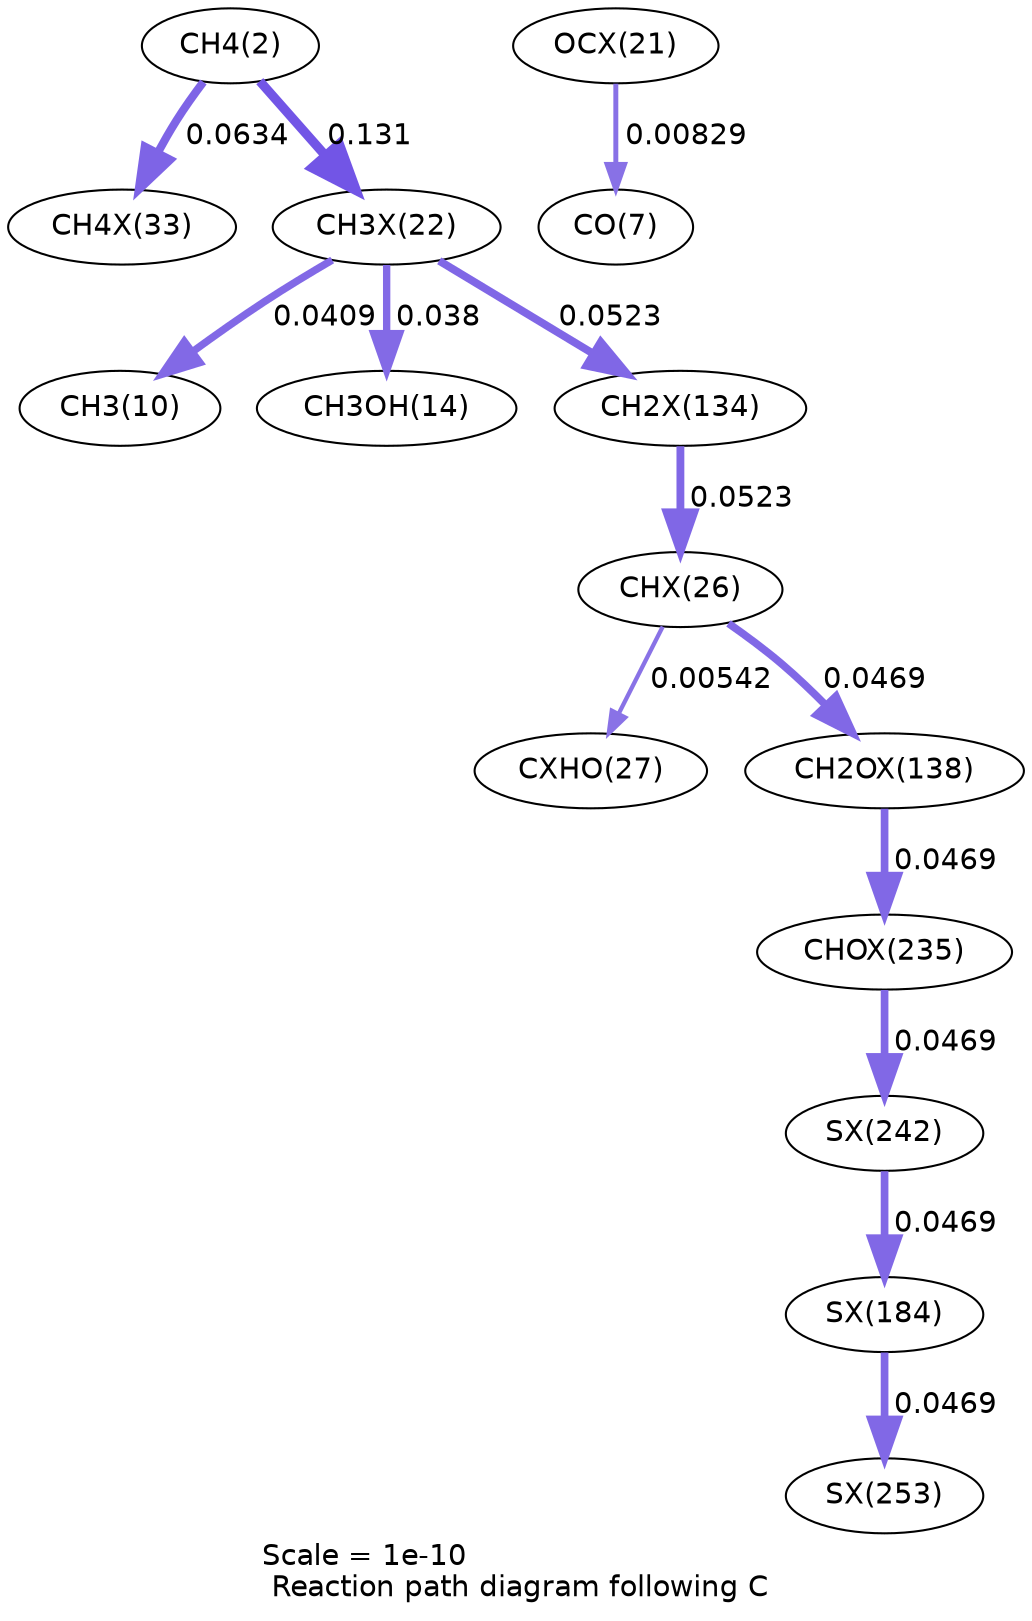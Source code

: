 digraph reaction_paths {
center=1;
s4 -> s41[fontname="Helvetica", penwidth=3.92, arrowsize=1.96, color="0.7, 0.563, 0.9"
, label=" 0.0634"];
s4 -> s35[fontname="Helvetica", penwidth=4.47, arrowsize=2.23, color="0.7, 0.631, 0.9"
, label=" 0.131"];
s35 -> s12[fontname="Helvetica", penwidth=3.59, arrowsize=1.79, color="0.7, 0.541, 0.9"
, label=" 0.0409"];
s35 -> s16[fontname="Helvetica", penwidth=3.53, arrowsize=1.77, color="0.7, 0.538, 0.9"
, label=" 0.038"];
s35 -> s52[fontname="Helvetica", penwidth=3.77, arrowsize=1.89, color="0.7, 0.552, 0.9"
, label=" 0.0523"];
s52 -> s39[fontname="Helvetica", penwidth=3.77, arrowsize=1.89, color="0.7, 0.552, 0.9"
, label=" 0.0523"];
s39 -> s40[fontname="Helvetica", penwidth=2.06, arrowsize=1.03, color="0.7, 0.505, 0.9"
, label=" 0.00542"];
s39 -> s54[fontname="Helvetica", penwidth=3.69, arrowsize=1.85, color="0.7, 0.547, 0.9"
, label=" 0.0469"];
s34 -> s9[fontname="Helvetica", penwidth=2.38, arrowsize=1.19, color="0.7, 0.508, 0.9"
, label=" 0.00829"];
s54 -> s62[fontname="Helvetica", penwidth=3.69, arrowsize=1.85, color="0.7, 0.547, 0.9"
, label=" 0.0469"];
s62 -> s63[fontname="Helvetica", penwidth=3.69, arrowsize=1.85, color="0.7, 0.547, 0.9"
, label=" 0.0469"];
s63 -> s58[fontname="Helvetica", penwidth=3.69, arrowsize=1.85, color="0.7, 0.547, 0.9"
, label=" 0.0469"];
s58 -> s64[fontname="Helvetica", penwidth=3.69, arrowsize=1.85, color="0.7, 0.547, 0.9"
, label=" 0.0469"];
s4 [ fontname="Helvetica", label="CH4(2)"];
s9 [ fontname="Helvetica", label="CO(7)"];
s12 [ fontname="Helvetica", label="CH3(10)"];
s16 [ fontname="Helvetica", label="CH3OH(14)"];
s34 [ fontname="Helvetica", label="OCX(21)"];
s35 [ fontname="Helvetica", label="CH3X(22)"];
s39 [ fontname="Helvetica", label="CHX(26)"];
s40 [ fontname="Helvetica", label="CXHO(27)"];
s41 [ fontname="Helvetica", label="CH4X(33)"];
s52 [ fontname="Helvetica", label="CH2X(134)"];
s54 [ fontname="Helvetica", label="CH2OX(138)"];
s58 [ fontname="Helvetica", label="SX(184)"];
s62 [ fontname="Helvetica", label="CHOX(235)"];
s63 [ fontname="Helvetica", label="SX(242)"];
s64 [ fontname="Helvetica", label="SX(253)"];
 label = "Scale = 1e-10\l Reaction path diagram following C";
 fontname = "Helvetica";
}
